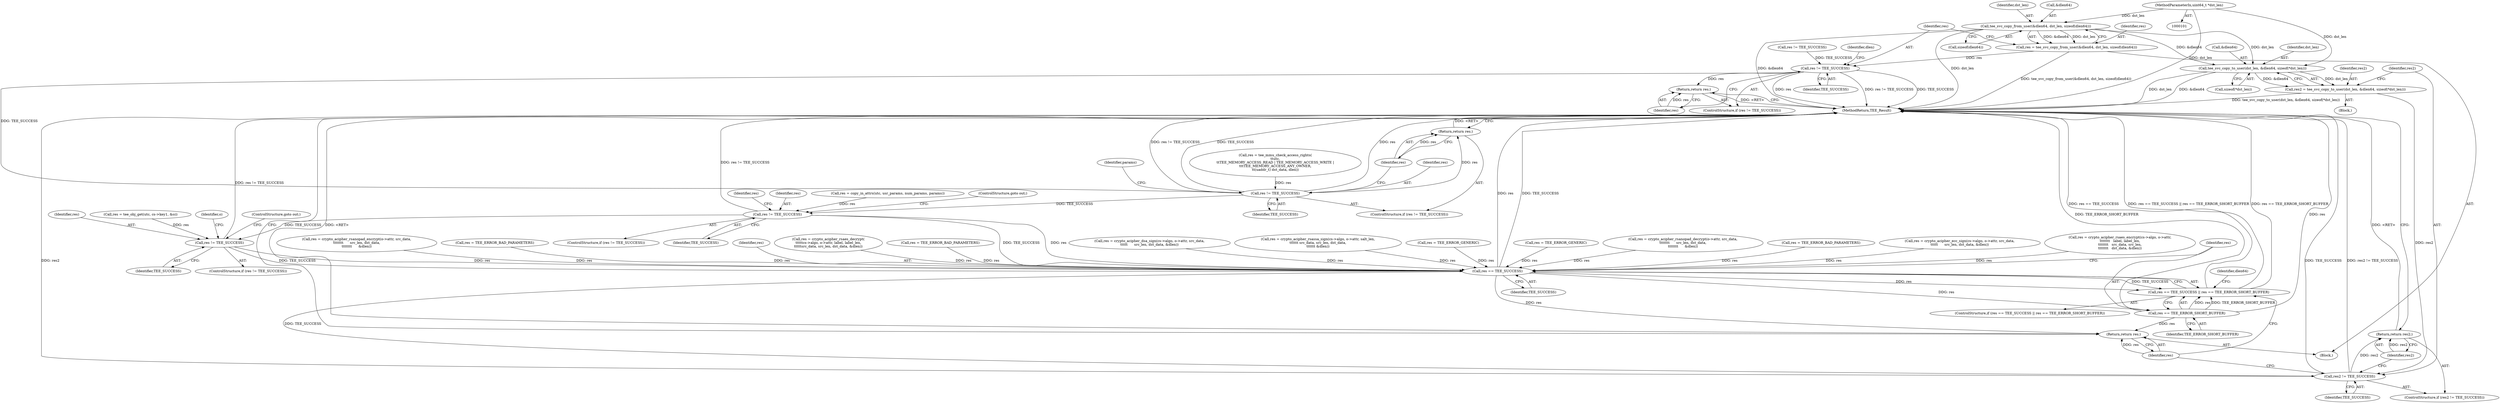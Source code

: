 digraph "0_optee_os_70697bf3c5dc3d201341b01a1a8e5bc6d2fb48f8@pointer" {
"1000108" [label="(MethodParameterIn,uint64_t *dst_len)"];
"1000181" [label="(Call,tee_svc_copy_from_user(&dlen64, dst_len, sizeof(dlen64)))"];
"1000179" [label="(Call,res = tee_svc_copy_from_user(&dlen64, dst_len, sizeof(dlen64)))"];
"1000188" [label="(Call,res != TEE_SUCCESS)"];
"1000191" [label="(Return,return res;)"];
"1000210" [label="(Call,res != TEE_SUCCESS)"];
"1000213" [label="(Return,return res;)"];
"1000235" [label="(Call,res != TEE_SUCCESS)"];
"1000249" [label="(Call,res != TEE_SUCCESS)"];
"1000511" [label="(Call,res == TEE_SUCCESS)"];
"1000510" [label="(Call,res == TEE_SUCCESS || res == TEE_ERROR_SHORT_BUFFER)"];
"1000514" [label="(Call,res == TEE_ERROR_SHORT_BUFFER)"];
"1000537" [label="(Return,return res;)"];
"1000532" [label="(Call,res2 != TEE_SUCCESS)"];
"1000535" [label="(Return,return res2;)"];
"1000524" [label="(Call,tee_svc_copy_to_user(dst_len, &dlen64, sizeof(*dst_len)))"];
"1000522" [label="(Call,res2 = tee_svc_copy_to_user(dst_len, &dlen64, sizeof(*dst_len)))"];
"1000187" [label="(ControlStructure,if (res != TEE_SUCCESS))"];
"1000249" [label="(Call,res != TEE_SUCCESS)"];
"1000192" [label="(Identifier,res)"];
"1000300" [label="(Call,res = crypto_acipher_rsanopad_decrypt(o->attr, src_data,\n\t\t\t\t\t\t\t      src_len, dst_data,\n\t\t\t\t\t\t\t      &dlen))"];
"1000539" [label="(MethodReturn,TEE_Result)"];
"1000414" [label="(Call,res = TEE_ERROR_BAD_PARAMETERS)"];
"1000516" [label="(Identifier,TEE_ERROR_SHORT_BUFFER)"];
"1000514" [label="(Call,res == TEE_ERROR_SHORT_BUFFER)"];
"1000185" [label="(Call,sizeof(dlen64))"];
"1000209" [label="(ControlStructure,if (res != TEE_SUCCESS))"];
"1000240" [label="(Identifier,res)"];
"1000524" [label="(Call,tee_svc_copy_to_user(dst_len, &dlen64, sizeof(*dst_len)))"];
"1000486" [label="(Call,res = crypto_acipher_ecc_sign(cs->algo, o->attr, src_data,\n\t\t\t\t\t      src_len, dst_data, &dlen))"];
"1000372" [label="(Call,res = crypto_acipher_rsaes_encrypt(cs->algo, o->attr,\n\t\t\t\t\t\t\t   label, label_len,\n\t\t\t\t\t\t\t   src_data, src_len,\n\t\t\t\t\t\t\t   dst_data, &dlen))"];
"1000212" [label="(Identifier,TEE_SUCCESS)"];
"1000189" [label="(Identifier,res)"];
"1000235" [label="(Call,res != TEE_SUCCESS)"];
"1000237" [label="(Identifier,TEE_SUCCESS)"];
"1000236" [label="(Identifier,res)"];
"1000510" [label="(Call,res == TEE_SUCCESS || res == TEE_ERROR_SHORT_BUFFER)"];
"1000258" [label="(Identifier,o)"];
"1000234" [label="(ControlStructure,if (res != TEE_SUCCESS))"];
"1000526" [label="(Call,&dlen64)"];
"1000515" [label="(Identifier,res)"];
"1000528" [label="(Call,sizeof(*dst_len))"];
"1000248" [label="(ControlStructure,if (res != TEE_SUCCESS))"];
"1000531" [label="(ControlStructure,if (res2 != TEE_SUCCESS))"];
"1000250" [label="(Identifier,res)"];
"1000525" [label="(Identifier,dst_len)"];
"1000181" [label="(Call,tee_svc_copy_from_user(&dlen64, dst_len, sizeof(dlen64)))"];
"1000180" [label="(Identifier,res)"];
"1000509" [label="(ControlStructure,if (res == TEE_SUCCESS || res == TEE_ERROR_SHORT_BUFFER))"];
"1000190" [label="(Identifier,TEE_SUCCESS)"];
"1000194" [label="(Identifier,dlen)"];
"1000537" [label="(Return,return res;)"];
"1000184" [label="(Identifier,dst_len)"];
"1000534" [label="(Identifier,TEE_SUCCESS)"];
"1000281" [label="(Call,res = crypto_acipher_rsanopad_encrypt(o->attr, src_data,\n\t\t\t\t\t\t\t      src_len, dst_data,\n\t\t\t\t\t\t\t      &dlen))"];
"1000536" [label="(Identifier,res2)"];
"1000502" [label="(Call,res = TEE_ERROR_BAD_PARAMETERS)"];
"1000214" [label="(Identifier,res)"];
"1000252" [label="(ControlStructure,goto out;)"];
"1000520" [label="(Identifier,dlen64)"];
"1000511" [label="(Call,res == TEE_SUCCESS)"];
"1000108" [label="(MethodParameterIn,uint64_t *dst_len)"];
"1000535" [label="(Return,return res2;)"];
"1000196" [label="(Call,res = tee_mmu_check_access_rights(\n\t\tutc,\n\t\tTEE_MEMORY_ACCESS_READ | TEE_MEMORY_ACCESS_WRITE |\n\t\t\tTEE_MEMORY_ACCESS_ANY_OWNER,\n\t\t(uaddr_t) dst_data, dlen))"];
"1000174" [label="(Call,res != TEE_SUCCESS)"];
"1000227" [label="(Call,res = copy_in_attrs(utc, usr_params, num_params, params))"];
"1000512" [label="(Identifier,res)"];
"1000109" [label="(Block,)"];
"1000396" [label="(Call,res = crypto_acipher_rsaes_decrypt(\n\t\t\t\t\tcs->algo, o->attr, label, label_len,\n\t\t\t\t\tsrc_data, src_len, dst_data, &dlen))"];
"1000533" [label="(Identifier,res2)"];
"1000517" [label="(Block,)"];
"1000188" [label="(Call,res != TEE_SUCCESS)"];
"1000522" [label="(Call,res2 = tee_svc_copy_to_user(dst_len, &dlen64, sizeof(*dst_len)))"];
"1000437" [label="(Call,res = TEE_ERROR_BAD_PARAMETERS)"];
"1000211" [label="(Identifier,res)"];
"1000466" [label="(Call,res = crypto_acipher_dsa_sign(cs->algo, o->attr, src_data,\n\t\t\t\t\t      src_len, dst_data, &dlen))"];
"1000447" [label="(Call,res = crypto_acipher_rsassa_sign(cs->algo, o->attr, salt_len,\n\t\t\t\t\t\t src_data, src_len, dst_data,\n\t\t\t\t\t\t &dlen))"];
"1000238" [label="(ControlStructure,goto out;)"];
"1000191" [label="(Return,return res;)"];
"1000538" [label="(Identifier,res)"];
"1000213" [label="(Return,return res;)"];
"1000251" [label="(Identifier,TEE_SUCCESS)"];
"1000179" [label="(Call,res = tee_svc_copy_from_user(&dlen64, dst_len, sizeof(dlen64)))"];
"1000216" [label="(Identifier,params)"];
"1000239" [label="(Call,res = tee_obj_get(utc, cs->key1, &o))"];
"1000264" [label="(Call,res = TEE_ERROR_GENERIC)"];
"1000532" [label="(Call,res2 != TEE_SUCCESS)"];
"1000523" [label="(Identifier,res2)"];
"1000313" [label="(Call,res = TEE_ERROR_GENERIC)"];
"1000513" [label="(Identifier,TEE_SUCCESS)"];
"1000210" [label="(Call,res != TEE_SUCCESS)"];
"1000182" [label="(Call,&dlen64)"];
"1000108" -> "1000101"  [label="AST: "];
"1000108" -> "1000539"  [label="DDG: dst_len"];
"1000108" -> "1000181"  [label="DDG: dst_len"];
"1000108" -> "1000524"  [label="DDG: dst_len"];
"1000181" -> "1000179"  [label="AST: "];
"1000181" -> "1000185"  [label="CFG: "];
"1000182" -> "1000181"  [label="AST: "];
"1000184" -> "1000181"  [label="AST: "];
"1000185" -> "1000181"  [label="AST: "];
"1000179" -> "1000181"  [label="CFG: "];
"1000181" -> "1000539"  [label="DDG: &dlen64"];
"1000181" -> "1000539"  [label="DDG: dst_len"];
"1000181" -> "1000179"  [label="DDG: &dlen64"];
"1000181" -> "1000179"  [label="DDG: dst_len"];
"1000181" -> "1000524"  [label="DDG: dst_len"];
"1000181" -> "1000524"  [label="DDG: &dlen64"];
"1000179" -> "1000109"  [label="AST: "];
"1000180" -> "1000179"  [label="AST: "];
"1000189" -> "1000179"  [label="CFG: "];
"1000179" -> "1000539"  [label="DDG: tee_svc_copy_from_user(&dlen64, dst_len, sizeof(dlen64))"];
"1000179" -> "1000188"  [label="DDG: res"];
"1000188" -> "1000187"  [label="AST: "];
"1000188" -> "1000190"  [label="CFG: "];
"1000189" -> "1000188"  [label="AST: "];
"1000190" -> "1000188"  [label="AST: "];
"1000192" -> "1000188"  [label="CFG: "];
"1000194" -> "1000188"  [label="CFG: "];
"1000188" -> "1000539"  [label="DDG: res != TEE_SUCCESS"];
"1000188" -> "1000539"  [label="DDG: TEE_SUCCESS"];
"1000188" -> "1000539"  [label="DDG: res"];
"1000174" -> "1000188"  [label="DDG: TEE_SUCCESS"];
"1000188" -> "1000191"  [label="DDG: res"];
"1000188" -> "1000210"  [label="DDG: TEE_SUCCESS"];
"1000191" -> "1000187"  [label="AST: "];
"1000191" -> "1000192"  [label="CFG: "];
"1000192" -> "1000191"  [label="AST: "];
"1000539" -> "1000191"  [label="CFG: "];
"1000191" -> "1000539"  [label="DDG: <RET>"];
"1000192" -> "1000191"  [label="DDG: res"];
"1000210" -> "1000209"  [label="AST: "];
"1000210" -> "1000212"  [label="CFG: "];
"1000211" -> "1000210"  [label="AST: "];
"1000212" -> "1000210"  [label="AST: "];
"1000214" -> "1000210"  [label="CFG: "];
"1000216" -> "1000210"  [label="CFG: "];
"1000210" -> "1000539"  [label="DDG: res != TEE_SUCCESS"];
"1000210" -> "1000539"  [label="DDG: TEE_SUCCESS"];
"1000210" -> "1000539"  [label="DDG: res"];
"1000196" -> "1000210"  [label="DDG: res"];
"1000210" -> "1000213"  [label="DDG: res"];
"1000210" -> "1000235"  [label="DDG: TEE_SUCCESS"];
"1000213" -> "1000209"  [label="AST: "];
"1000213" -> "1000214"  [label="CFG: "];
"1000214" -> "1000213"  [label="AST: "];
"1000539" -> "1000213"  [label="CFG: "];
"1000213" -> "1000539"  [label="DDG: <RET>"];
"1000214" -> "1000213"  [label="DDG: res"];
"1000235" -> "1000234"  [label="AST: "];
"1000235" -> "1000237"  [label="CFG: "];
"1000236" -> "1000235"  [label="AST: "];
"1000237" -> "1000235"  [label="AST: "];
"1000238" -> "1000235"  [label="CFG: "];
"1000240" -> "1000235"  [label="CFG: "];
"1000235" -> "1000539"  [label="DDG: res != TEE_SUCCESS"];
"1000227" -> "1000235"  [label="DDG: res"];
"1000235" -> "1000249"  [label="DDG: TEE_SUCCESS"];
"1000235" -> "1000511"  [label="DDG: res"];
"1000235" -> "1000511"  [label="DDG: TEE_SUCCESS"];
"1000249" -> "1000248"  [label="AST: "];
"1000249" -> "1000251"  [label="CFG: "];
"1000250" -> "1000249"  [label="AST: "];
"1000251" -> "1000249"  [label="AST: "];
"1000252" -> "1000249"  [label="CFG: "];
"1000258" -> "1000249"  [label="CFG: "];
"1000249" -> "1000539"  [label="DDG: res != TEE_SUCCESS"];
"1000239" -> "1000249"  [label="DDG: res"];
"1000249" -> "1000511"  [label="DDG: res"];
"1000249" -> "1000511"  [label="DDG: TEE_SUCCESS"];
"1000511" -> "1000510"  [label="AST: "];
"1000511" -> "1000513"  [label="CFG: "];
"1000512" -> "1000511"  [label="AST: "];
"1000513" -> "1000511"  [label="AST: "];
"1000515" -> "1000511"  [label="CFG: "];
"1000510" -> "1000511"  [label="CFG: "];
"1000511" -> "1000539"  [label="DDG: TEE_SUCCESS"];
"1000511" -> "1000539"  [label="DDG: res"];
"1000511" -> "1000510"  [label="DDG: res"];
"1000511" -> "1000510"  [label="DDG: TEE_SUCCESS"];
"1000396" -> "1000511"  [label="DDG: res"];
"1000281" -> "1000511"  [label="DDG: res"];
"1000502" -> "1000511"  [label="DDG: res"];
"1000466" -> "1000511"  [label="DDG: res"];
"1000300" -> "1000511"  [label="DDG: res"];
"1000372" -> "1000511"  [label="DDG: res"];
"1000414" -> "1000511"  [label="DDG: res"];
"1000313" -> "1000511"  [label="DDG: res"];
"1000486" -> "1000511"  [label="DDG: res"];
"1000264" -> "1000511"  [label="DDG: res"];
"1000437" -> "1000511"  [label="DDG: res"];
"1000447" -> "1000511"  [label="DDG: res"];
"1000511" -> "1000514"  [label="DDG: res"];
"1000511" -> "1000532"  [label="DDG: TEE_SUCCESS"];
"1000511" -> "1000537"  [label="DDG: res"];
"1000510" -> "1000509"  [label="AST: "];
"1000510" -> "1000514"  [label="CFG: "];
"1000514" -> "1000510"  [label="AST: "];
"1000520" -> "1000510"  [label="CFG: "];
"1000538" -> "1000510"  [label="CFG: "];
"1000510" -> "1000539"  [label="DDG: res == TEE_ERROR_SHORT_BUFFER"];
"1000510" -> "1000539"  [label="DDG: res == TEE_SUCCESS"];
"1000510" -> "1000539"  [label="DDG: res == TEE_SUCCESS || res == TEE_ERROR_SHORT_BUFFER"];
"1000514" -> "1000510"  [label="DDG: res"];
"1000514" -> "1000510"  [label="DDG: TEE_ERROR_SHORT_BUFFER"];
"1000514" -> "1000516"  [label="CFG: "];
"1000515" -> "1000514"  [label="AST: "];
"1000516" -> "1000514"  [label="AST: "];
"1000514" -> "1000539"  [label="DDG: res"];
"1000514" -> "1000539"  [label="DDG: TEE_ERROR_SHORT_BUFFER"];
"1000514" -> "1000537"  [label="DDG: res"];
"1000537" -> "1000109"  [label="AST: "];
"1000537" -> "1000538"  [label="CFG: "];
"1000538" -> "1000537"  [label="AST: "];
"1000539" -> "1000537"  [label="CFG: "];
"1000537" -> "1000539"  [label="DDG: <RET>"];
"1000538" -> "1000537"  [label="DDG: res"];
"1000532" -> "1000531"  [label="AST: "];
"1000532" -> "1000534"  [label="CFG: "];
"1000533" -> "1000532"  [label="AST: "];
"1000534" -> "1000532"  [label="AST: "];
"1000536" -> "1000532"  [label="CFG: "];
"1000538" -> "1000532"  [label="CFG: "];
"1000532" -> "1000539"  [label="DDG: res2"];
"1000532" -> "1000539"  [label="DDG: TEE_SUCCESS"];
"1000532" -> "1000539"  [label="DDG: res2 != TEE_SUCCESS"];
"1000522" -> "1000532"  [label="DDG: res2"];
"1000532" -> "1000535"  [label="DDG: res2"];
"1000535" -> "1000531"  [label="AST: "];
"1000535" -> "1000536"  [label="CFG: "];
"1000536" -> "1000535"  [label="AST: "];
"1000539" -> "1000535"  [label="CFG: "];
"1000535" -> "1000539"  [label="DDG: <RET>"];
"1000536" -> "1000535"  [label="DDG: res2"];
"1000524" -> "1000522"  [label="AST: "];
"1000524" -> "1000528"  [label="CFG: "];
"1000525" -> "1000524"  [label="AST: "];
"1000526" -> "1000524"  [label="AST: "];
"1000528" -> "1000524"  [label="AST: "];
"1000522" -> "1000524"  [label="CFG: "];
"1000524" -> "1000539"  [label="DDG: dst_len"];
"1000524" -> "1000539"  [label="DDG: &dlen64"];
"1000524" -> "1000522"  [label="DDG: dst_len"];
"1000524" -> "1000522"  [label="DDG: &dlen64"];
"1000522" -> "1000517"  [label="AST: "];
"1000523" -> "1000522"  [label="AST: "];
"1000533" -> "1000522"  [label="CFG: "];
"1000522" -> "1000539"  [label="DDG: tee_svc_copy_to_user(dst_len, &dlen64, sizeof(*dst_len))"];
}
